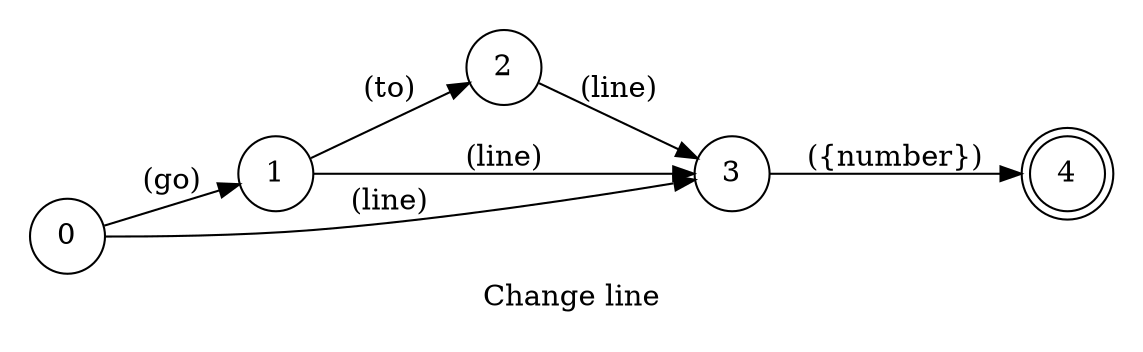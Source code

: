 digraph GoToLine {
    id="go_to_line";
    label="Change line";
    lang="en-US";
    langName="English";
    pad="0.2";
    rankdir=LR;
    node[shape=doublecircle]; 4;
    node[shape=circle];

    0 -> 1 [label="(go)"];
    1 -> 2 [label="(to)"];
    {2 1 0} -> 3 [label="(line)"];
    3 -> 4 [label="({number})", store=line];

    title="Change line";
    desc="Moves the cursor to a different line";
}